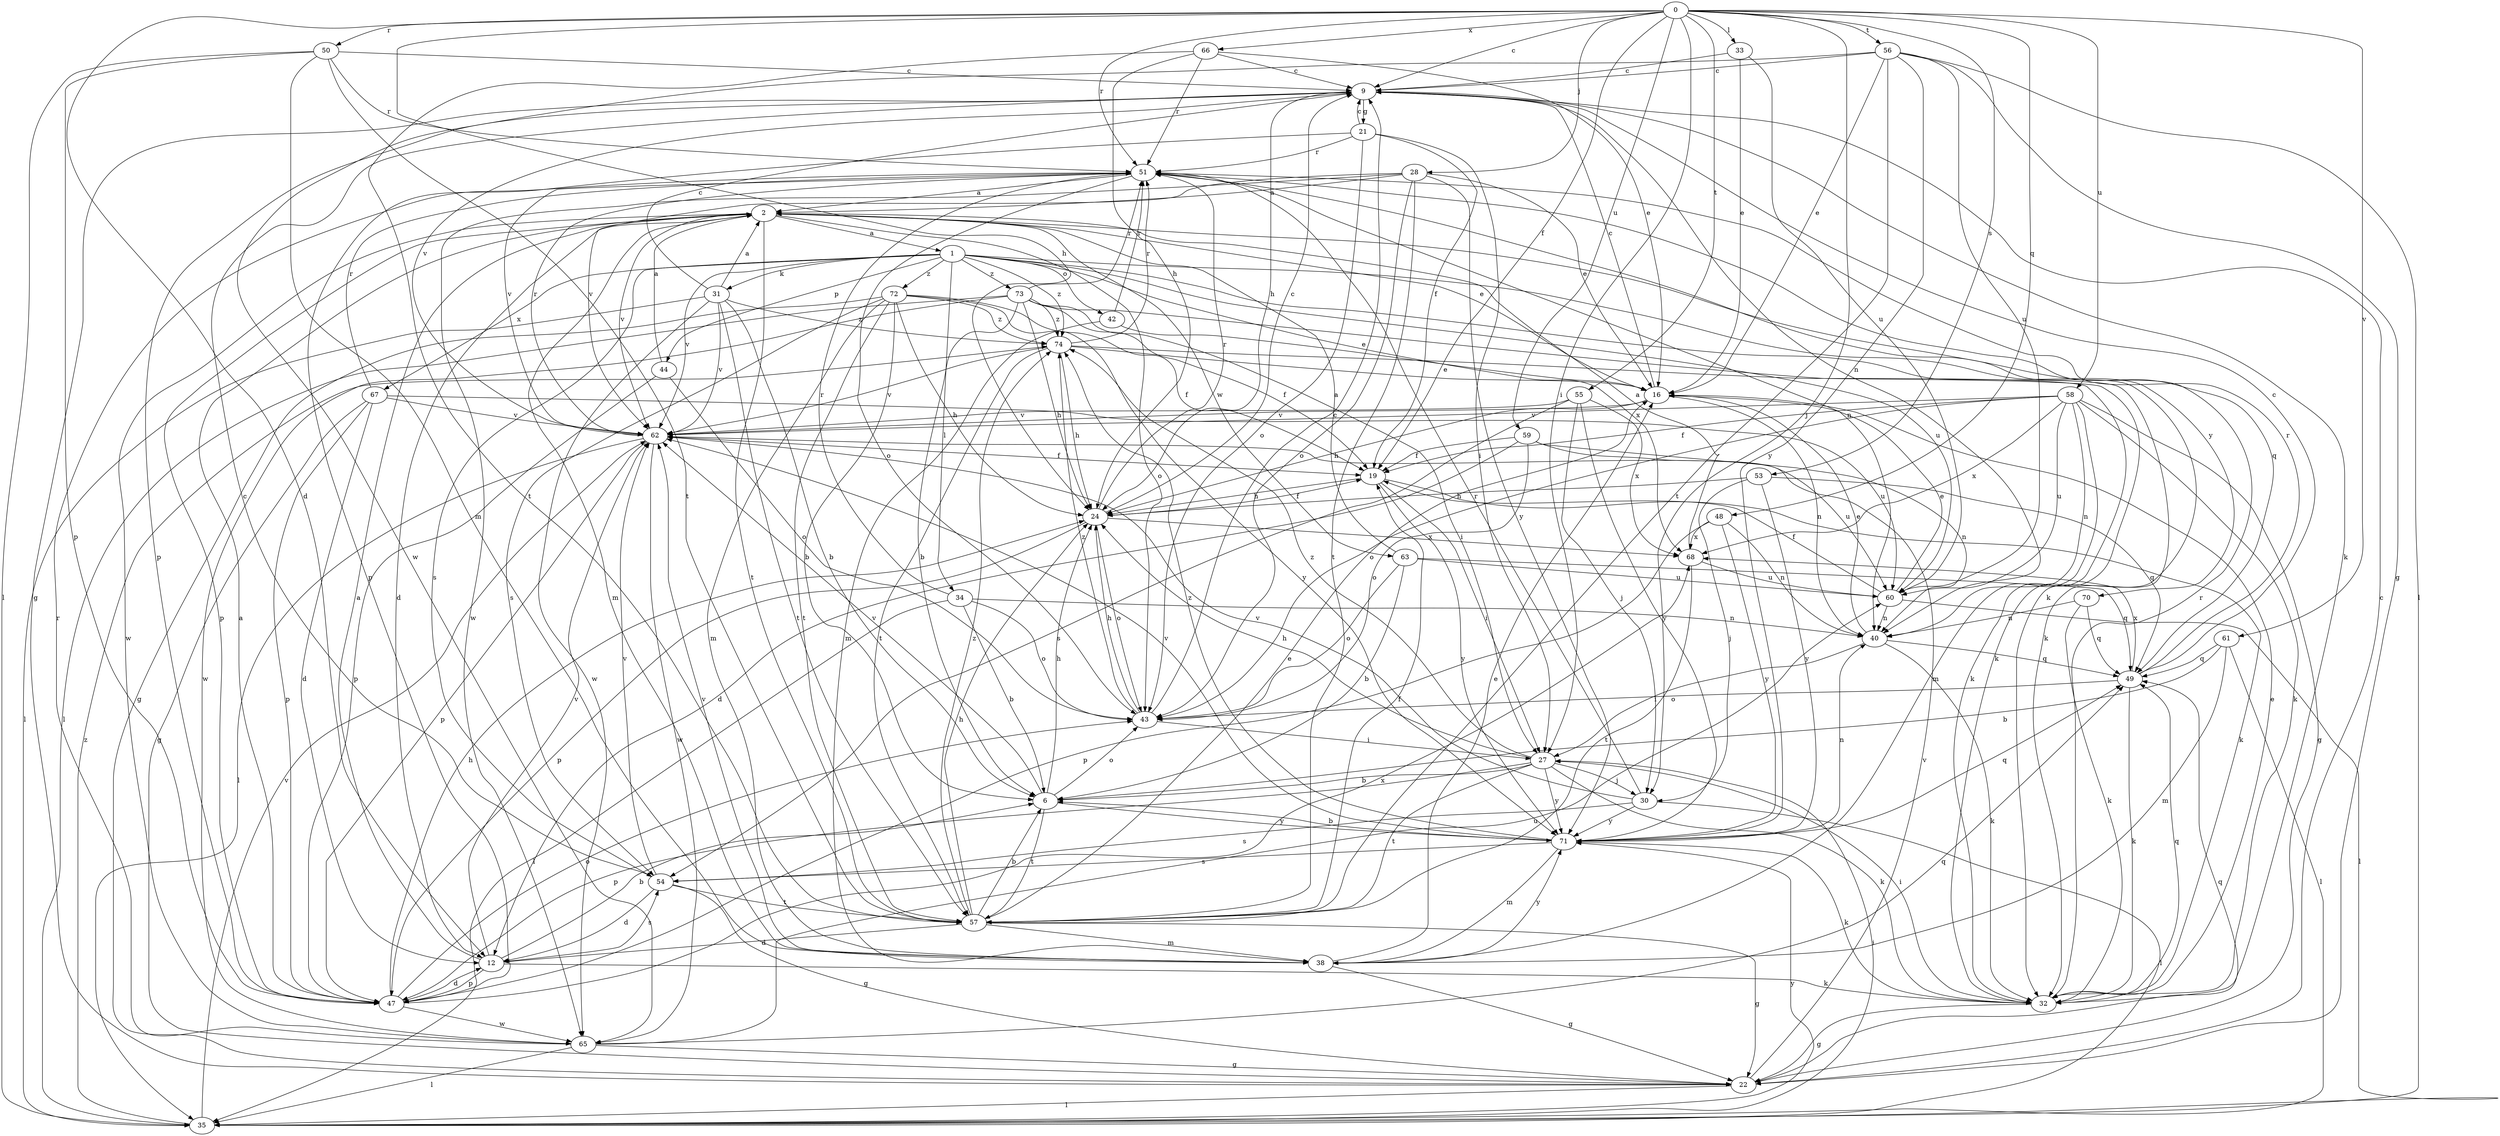 strict digraph  {
0;
1;
2;
6;
9;
12;
16;
19;
21;
22;
24;
27;
28;
30;
31;
32;
33;
34;
35;
38;
40;
42;
43;
44;
47;
48;
49;
50;
51;
53;
54;
55;
56;
57;
58;
59;
60;
61;
62;
63;
65;
66;
67;
68;
70;
71;
72;
73;
74;
0 -> 9  [label=c];
0 -> 12  [label=d];
0 -> 19  [label=f];
0 -> 24  [label=h];
0 -> 27  [label=i];
0 -> 28  [label=j];
0 -> 30  [label=j];
0 -> 33  [label=l];
0 -> 48  [label=q];
0 -> 50  [label=r];
0 -> 51  [label=r];
0 -> 53  [label=s];
0 -> 55  [label=t];
0 -> 56  [label=t];
0 -> 58  [label=u];
0 -> 59  [label=u];
0 -> 61  [label=v];
0 -> 66  [label=x];
1 -> 31  [label=k];
1 -> 32  [label=k];
1 -> 34  [label=l];
1 -> 42  [label=o];
1 -> 44  [label=p];
1 -> 54  [label=s];
1 -> 60  [label=u];
1 -> 62  [label=v];
1 -> 67  [label=x];
1 -> 68  [label=x];
1 -> 70  [label=y];
1 -> 72  [label=z];
1 -> 73  [label=z];
1 -> 74  [label=z];
2 -> 1  [label=a];
2 -> 12  [label=d];
2 -> 16  [label=e];
2 -> 38  [label=m];
2 -> 43  [label=o];
2 -> 47  [label=p];
2 -> 49  [label=q];
2 -> 57  [label=t];
2 -> 62  [label=v];
2 -> 63  [label=w];
2 -> 65  [label=w];
6 -> 24  [label=h];
6 -> 43  [label=o];
6 -> 57  [label=t];
6 -> 62  [label=v];
6 -> 71  [label=y];
9 -> 21  [label=g];
9 -> 22  [label=g];
9 -> 24  [label=h];
9 -> 32  [label=k];
9 -> 40  [label=n];
9 -> 47  [label=p];
9 -> 62  [label=v];
12 -> 2  [label=a];
12 -> 6  [label=b];
12 -> 32  [label=k];
12 -> 47  [label=p];
12 -> 54  [label=s];
12 -> 62  [label=v];
16 -> 9  [label=c];
16 -> 24  [label=h];
16 -> 40  [label=n];
16 -> 62  [label=v];
19 -> 24  [label=h];
19 -> 27  [label=i];
19 -> 32  [label=k];
19 -> 71  [label=y];
21 -> 9  [label=c];
21 -> 19  [label=f];
21 -> 27  [label=i];
21 -> 43  [label=o];
21 -> 47  [label=p];
21 -> 51  [label=r];
22 -> 9  [label=c];
22 -> 35  [label=l];
22 -> 49  [label=q];
22 -> 62  [label=v];
24 -> 9  [label=c];
24 -> 19  [label=f];
24 -> 43  [label=o];
24 -> 47  [label=p];
24 -> 51  [label=r];
24 -> 68  [label=x];
27 -> 6  [label=b];
27 -> 24  [label=h];
27 -> 30  [label=j];
27 -> 32  [label=k];
27 -> 47  [label=p];
27 -> 57  [label=t];
27 -> 71  [label=y];
27 -> 74  [label=z];
28 -> 2  [label=a];
28 -> 16  [label=e];
28 -> 43  [label=o];
28 -> 57  [label=t];
28 -> 62  [label=v];
28 -> 65  [label=w];
28 -> 71  [label=y];
30 -> 35  [label=l];
30 -> 51  [label=r];
30 -> 54  [label=s];
30 -> 62  [label=v];
30 -> 71  [label=y];
31 -> 2  [label=a];
31 -> 6  [label=b];
31 -> 9  [label=c];
31 -> 35  [label=l];
31 -> 57  [label=t];
31 -> 62  [label=v];
31 -> 65  [label=w];
31 -> 74  [label=z];
32 -> 16  [label=e];
32 -> 22  [label=g];
32 -> 27  [label=i];
32 -> 49  [label=q];
32 -> 51  [label=r];
33 -> 9  [label=c];
33 -> 16  [label=e];
33 -> 60  [label=u];
34 -> 6  [label=b];
34 -> 35  [label=l];
34 -> 40  [label=n];
34 -> 43  [label=o];
34 -> 51  [label=r];
35 -> 27  [label=i];
35 -> 62  [label=v];
35 -> 71  [label=y];
35 -> 74  [label=z];
38 -> 16  [label=e];
38 -> 22  [label=g];
38 -> 62  [label=v];
38 -> 71  [label=y];
40 -> 16  [label=e];
40 -> 27  [label=i];
40 -> 32  [label=k];
40 -> 49  [label=q];
42 -> 16  [label=e];
42 -> 38  [label=m];
42 -> 51  [label=r];
43 -> 9  [label=c];
43 -> 24  [label=h];
43 -> 27  [label=i];
43 -> 74  [label=z];
44 -> 2  [label=a];
44 -> 43  [label=o];
44 -> 47  [label=p];
47 -> 2  [label=a];
47 -> 12  [label=d];
47 -> 24  [label=h];
47 -> 43  [label=o];
47 -> 65  [label=w];
47 -> 68  [label=x];
48 -> 40  [label=n];
48 -> 47  [label=p];
48 -> 68  [label=x];
48 -> 71  [label=y];
49 -> 9  [label=c];
49 -> 32  [label=k];
49 -> 43  [label=o];
49 -> 51  [label=r];
49 -> 68  [label=x];
50 -> 9  [label=c];
50 -> 35  [label=l];
50 -> 38  [label=m];
50 -> 47  [label=p];
50 -> 51  [label=r];
50 -> 57  [label=t];
51 -> 2  [label=a];
51 -> 32  [label=k];
51 -> 40  [label=n];
51 -> 43  [label=o];
51 -> 62  [label=v];
53 -> 24  [label=h];
53 -> 30  [label=j];
53 -> 49  [label=q];
53 -> 71  [label=y];
54 -> 9  [label=c];
54 -> 12  [label=d];
54 -> 22  [label=g];
54 -> 57  [label=t];
54 -> 62  [label=v];
55 -> 30  [label=j];
55 -> 54  [label=s];
55 -> 62  [label=v];
55 -> 68  [label=x];
55 -> 71  [label=y];
56 -> 9  [label=c];
56 -> 16  [label=e];
56 -> 22  [label=g];
56 -> 35  [label=l];
56 -> 57  [label=t];
56 -> 60  [label=u];
56 -> 65  [label=w];
56 -> 71  [label=y];
57 -> 6  [label=b];
57 -> 12  [label=d];
57 -> 16  [label=e];
57 -> 19  [label=f];
57 -> 22  [label=g];
57 -> 24  [label=h];
57 -> 38  [label=m];
57 -> 74  [label=z];
58 -> 19  [label=f];
58 -> 22  [label=g];
58 -> 32  [label=k];
58 -> 38  [label=m];
58 -> 40  [label=n];
58 -> 43  [label=o];
58 -> 60  [label=u];
58 -> 62  [label=v];
58 -> 68  [label=x];
59 -> 12  [label=d];
59 -> 19  [label=f];
59 -> 40  [label=n];
59 -> 43  [label=o];
59 -> 60  [label=u];
60 -> 16  [label=e];
60 -> 19  [label=f];
60 -> 35  [label=l];
60 -> 40  [label=n];
61 -> 6  [label=b];
61 -> 35  [label=l];
61 -> 38  [label=m];
61 -> 49  [label=q];
62 -> 19  [label=f];
62 -> 35  [label=l];
62 -> 47  [label=p];
62 -> 51  [label=r];
62 -> 65  [label=w];
63 -> 2  [label=a];
63 -> 6  [label=b];
63 -> 43  [label=o];
63 -> 49  [label=q];
63 -> 60  [label=u];
65 -> 22  [label=g];
65 -> 35  [label=l];
65 -> 49  [label=q];
65 -> 51  [label=r];
65 -> 60  [label=u];
66 -> 9  [label=c];
66 -> 16  [label=e];
66 -> 24  [label=h];
66 -> 51  [label=r];
66 -> 57  [label=t];
67 -> 12  [label=d];
67 -> 22  [label=g];
67 -> 47  [label=p];
67 -> 51  [label=r];
67 -> 60  [label=u];
67 -> 62  [label=v];
68 -> 2  [label=a];
68 -> 57  [label=t];
68 -> 60  [label=u];
70 -> 32  [label=k];
70 -> 40  [label=n];
70 -> 49  [label=q];
71 -> 6  [label=b];
71 -> 32  [label=k];
71 -> 38  [label=m];
71 -> 40  [label=n];
71 -> 49  [label=q];
71 -> 54  [label=s];
71 -> 62  [label=v];
71 -> 74  [label=z];
72 -> 6  [label=b];
72 -> 19  [label=f];
72 -> 22  [label=g];
72 -> 24  [label=h];
72 -> 38  [label=m];
72 -> 54  [label=s];
72 -> 57  [label=t];
72 -> 71  [label=y];
72 -> 74  [label=z];
73 -> 6  [label=b];
73 -> 19  [label=f];
73 -> 24  [label=h];
73 -> 27  [label=i];
73 -> 32  [label=k];
73 -> 35  [label=l];
73 -> 51  [label=r];
73 -> 65  [label=w];
73 -> 74  [label=z];
74 -> 16  [label=e];
74 -> 24  [label=h];
74 -> 32  [label=k];
74 -> 51  [label=r];
74 -> 57  [label=t];
74 -> 62  [label=v];
}
